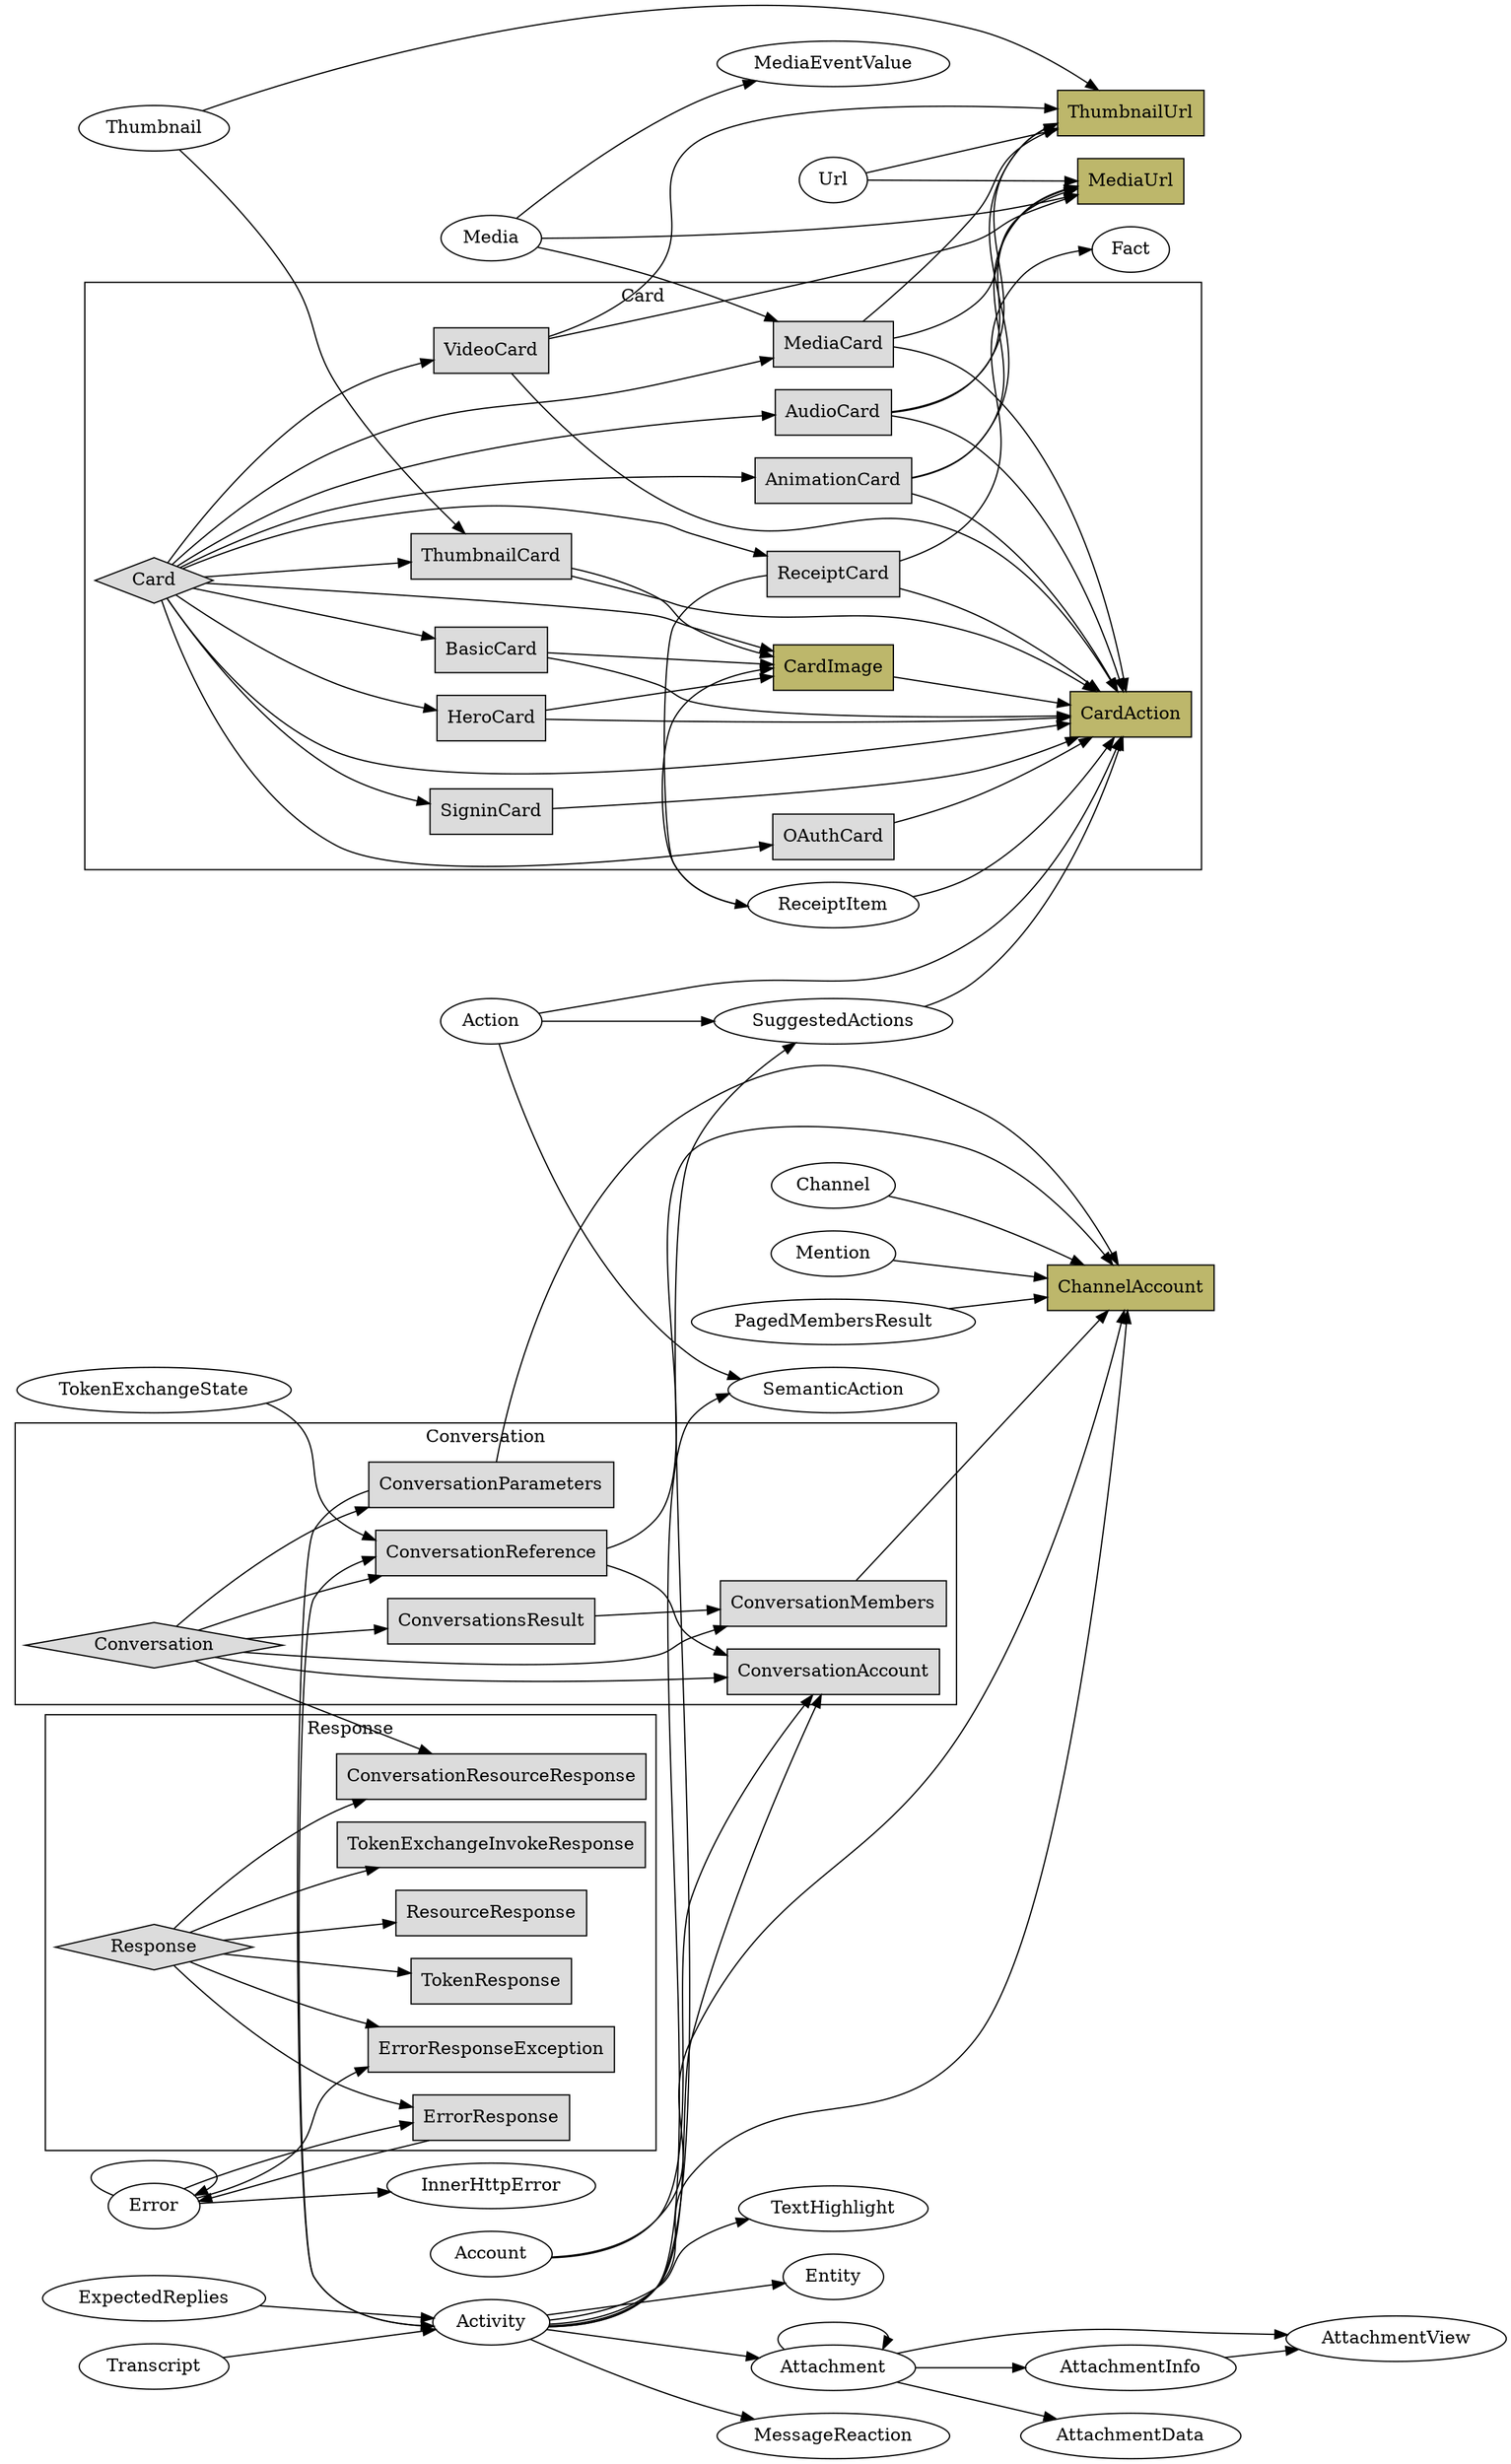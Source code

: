 strict digraph 1 {
  rankdir=LR
  
  subgraph highIndegree {
    label=highIndegree
    node [style=filled, fillcolor=darkkhaki]
    CardAction [shape=box]
    CardImage [shape=box]
    ChannelAccount [shape=box]
    MediaUrl [shape=box]
    ThumbnailUrl [shape=box]
  }
  
  
  subgraph cluster_Card {
    label=Card
    node [style=filled, fillcolor=gainsboro]
    Card [shape=diamond]
    AnimationCard [shape=box]
    AudioCard [shape=box]
    BasicCard [shape=box]
    CardAction [shape=box]
    CardImage [shape=box]
    HeroCard [shape=box]
    MediaCard [shape=box]
    OAuthCard [shape=box]
    ReceiptCard [shape=box]
    SigninCard [shape=box]
    ThumbnailCard [shape=box]
    VideoCard [shape=box]
  }
  
  
  subgraph cluster_Response {
    label=Response
    node [style=filled, fillcolor=gainsboro]
    Response [shape=diamond]
    ConversationResourceResponse [shape=box]
    ErrorResponse [shape=box]
    ErrorResponseException [shape=box]
    ResourceResponse [shape=box]
    TokenExchangeInvokeResponse [shape=box]
    TokenResponse [shape=box]
  }
  
  
  subgraph cluster_Conversation {
    label=Conversation
    node [style=filled, fillcolor=gainsboro]
    Conversation [shape=diamond]
    ConversationAccount [shape=box]
    ConversationMembers [shape=box]
    ConversationParameters [shape=box]
    ConversationReference [shape=box]
    ConversationResourceResponse [shape=box]
    ConversationsResult [shape=box]
  }
  //Media
  Media -> MediaCard
  Media -> MediaUrl
  Media -> MediaEventValue
  //Error
  Error -> ErrorResponseException
  Error -> Error
  Error -> ErrorResponse
  Error -> InnerHttpError
  //Thumbnail
  Thumbnail -> ThumbnailUrl
  Thumbnail -> ThumbnailCard
  //Attachment
  Attachment -> AttachmentData
  Attachment -> AttachmentView
  Attachment -> AttachmentInfo
  Attachment -> Attachment
  //Card
  Card -> AudioCard
  Card -> OAuthCard
  Card -> AnimationCard
  Card -> ThumbnailCard
  Card -> CardImage
  Card -> SigninCard
  Card -> MediaCard
  Card -> CardAction
  Card -> ReceiptCard
  Card -> BasicCard
  Card -> HeroCard
  Card -> VideoCard
  //Account
  Account -> ChannelAccount
  Account -> ConversationAccount
  //Channel
  Channel -> ChannelAccount
  //Response
  Response -> TokenResponse
  Response -> ErrorResponse
  Response -> TokenExchangeInvokeResponse
  Response -> ResourceResponse
  Response -> ErrorResponseException
  Response -> ConversationResourceResponse
  //Conversation
  Conversation -> ConversationReference
  Conversation -> ConversationsResult
  Conversation -> ConversationMembers
  Conversation -> ConversationAccount
  Conversation -> ConversationParameters
  Conversation -> ConversationResourceResponse
  //Url
  Url -> MediaUrl
  Url -> ThumbnailUrl
  //Action
  Action -> CardAction
  Action -> SemanticAction
  Action -> SuggestedActions
  //Activity
  Activity -> SemanticAction
  Activity -> SuggestedActions
  Activity -> MessageReaction
  Activity -> ConversationReference
  Activity -> ChannelAccount
  Activity -> Attachment
  Activity -> TextHighlight
  Activity -> Entity
  Activity -> ConversationAccount
  //AnimationCard
  AnimationCard -> CardAction
  AnimationCard -> MediaUrl
  AnimationCard -> ThumbnailUrl
  //AttachmentData
  //AttachmentInfo
  AttachmentInfo -> AttachmentView
  //AttachmentView
  //AudioCard
  AudioCard -> CardAction
  AudioCard -> MediaUrl
  AudioCard -> ThumbnailUrl
  //BasicCard
  BasicCard -> CardAction
  BasicCard -> CardImage
  //CardAction
  //CardImage
  CardImage -> CardAction
  //ChannelAccount
  //ConversationAccount
  //ConversationMembers
  ConversationMembers -> ChannelAccount
  //ConversationParameters
  ConversationParameters -> ChannelAccount
  ConversationParameters -> Activity
  //ConversationReference
  ConversationReference -> ChannelAccount
  ConversationReference -> ConversationAccount
  //ConversationResourceResponse
  //ConversationsResult
  ConversationsResult -> ConversationMembers
  //ExpectedReplies
  ExpectedReplies -> Activity
  //Entity
  //ErrorResponse
  ErrorResponse -> Error
  //ErrorResponseException
  //Fact
  //GeoCoordinates
  //HeroCard
  HeroCard -> CardAction
  HeroCard -> CardImage
  //InnerHttpError
  //MediaCard
  MediaCard -> CardAction
  MediaCard -> MediaUrl
  MediaCard -> ThumbnailUrl
  //MediaEventValue
  //MediaUrl
  //Mention
  Mention -> ChannelAccount
  //MessageReaction
  //OAuthCard
  OAuthCard -> CardAction
  //PagedMembersResult
  PagedMembersResult -> ChannelAccount
  //Place
  //ReceiptCard
  ReceiptCard -> Fact
  ReceiptCard -> CardAction
  ReceiptCard -> ReceiptItem
  //ReceiptItem
  ReceiptItem -> CardAction
  ReceiptItem -> CardImage
  //ResourceResponse
  //SemanticAction
  //SigninCard
  SigninCard -> CardAction
  //SuggestedActions
  SuggestedActions -> CardAction
  //TextHighlight
  //Thing
  //ThumbnailCard
  ThumbnailCard -> CardAction
  ThumbnailCard -> CardImage
  //ThumbnailUrl
  //TokenExchangeInvokeRequest
  //TokenExchangeInvokeResponse
  //TokenExchangeState
  TokenExchangeState -> ConversationReference
  //TokenRequest
  //TokenResponse
  //Transcript
  Transcript -> Activity
  //VideoCard
  VideoCard -> CardAction
  VideoCard -> MediaUrl
  VideoCard -> ThumbnailUrl
}
